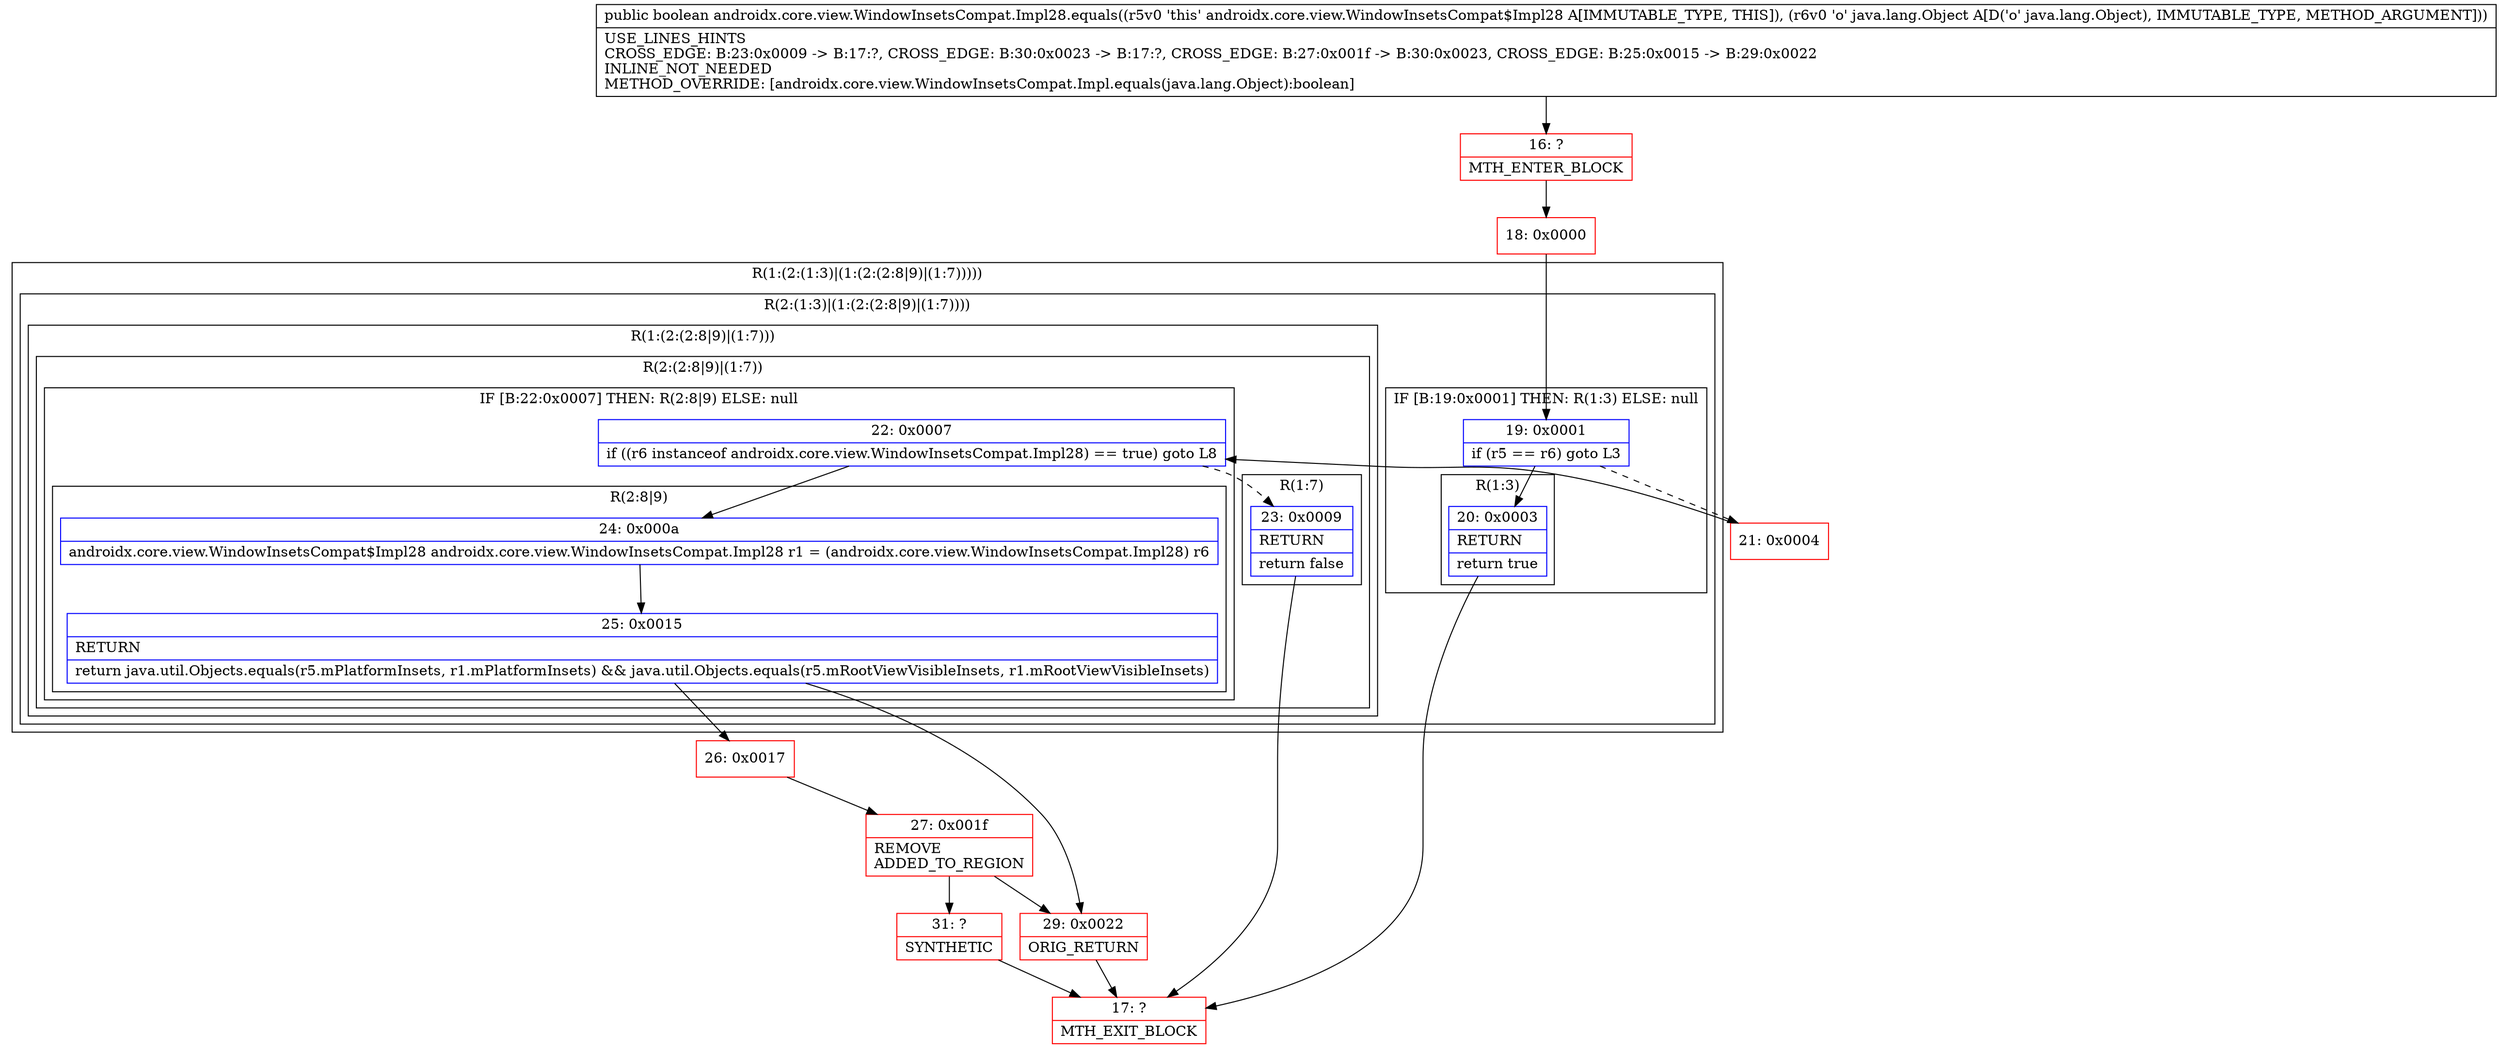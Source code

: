 digraph "CFG forandroidx.core.view.WindowInsetsCompat.Impl28.equals(Ljava\/lang\/Object;)Z" {
subgraph cluster_Region_48204804 {
label = "R(1:(2:(1:3)|(1:(2:(2:8|9)|(1:7)))))";
node [shape=record,color=blue];
subgraph cluster_Region_838217792 {
label = "R(2:(1:3)|(1:(2:(2:8|9)|(1:7))))";
node [shape=record,color=blue];
subgraph cluster_IfRegion_61180012 {
label = "IF [B:19:0x0001] THEN: R(1:3) ELSE: null";
node [shape=record,color=blue];
Node_19 [shape=record,label="{19\:\ 0x0001|if (r5 == r6) goto L3\l}"];
subgraph cluster_Region_1035698954 {
label = "R(1:3)";
node [shape=record,color=blue];
Node_20 [shape=record,label="{20\:\ 0x0003|RETURN\l|return true\l}"];
}
}
subgraph cluster_Region_1140492053 {
label = "R(1:(2:(2:8|9)|(1:7)))";
node [shape=record,color=blue];
subgraph cluster_Region_1133431578 {
label = "R(2:(2:8|9)|(1:7))";
node [shape=record,color=blue];
subgraph cluster_IfRegion_1825033711 {
label = "IF [B:22:0x0007] THEN: R(2:8|9) ELSE: null";
node [shape=record,color=blue];
Node_22 [shape=record,label="{22\:\ 0x0007|if ((r6 instanceof androidx.core.view.WindowInsetsCompat.Impl28) == true) goto L8\l}"];
subgraph cluster_Region_1936981021 {
label = "R(2:8|9)";
node [shape=record,color=blue];
Node_24 [shape=record,label="{24\:\ 0x000a|androidx.core.view.WindowInsetsCompat$Impl28 androidx.core.view.WindowInsetsCompat.Impl28 r1 = (androidx.core.view.WindowInsetsCompat.Impl28) r6\l}"];
Node_25 [shape=record,label="{25\:\ 0x0015|RETURN\l|return java.util.Objects.equals(r5.mPlatformInsets, r1.mPlatformInsets) && java.util.Objects.equals(r5.mRootViewVisibleInsets, r1.mRootViewVisibleInsets)\l}"];
}
}
subgraph cluster_Region_218472622 {
label = "R(1:7)";
node [shape=record,color=blue];
Node_23 [shape=record,label="{23\:\ 0x0009|RETURN\l|return false\l}"];
}
}
}
}
}
Node_16 [shape=record,color=red,label="{16\:\ ?|MTH_ENTER_BLOCK\l}"];
Node_18 [shape=record,color=red,label="{18\:\ 0x0000}"];
Node_17 [shape=record,color=red,label="{17\:\ ?|MTH_EXIT_BLOCK\l}"];
Node_21 [shape=record,color=red,label="{21\:\ 0x0004}"];
Node_26 [shape=record,color=red,label="{26\:\ 0x0017}"];
Node_27 [shape=record,color=red,label="{27\:\ 0x001f|REMOVE\lADDED_TO_REGION\l}"];
Node_31 [shape=record,color=red,label="{31\:\ ?|SYNTHETIC\l}"];
Node_29 [shape=record,color=red,label="{29\:\ 0x0022|ORIG_RETURN\l}"];
MethodNode[shape=record,label="{public boolean androidx.core.view.WindowInsetsCompat.Impl28.equals((r5v0 'this' androidx.core.view.WindowInsetsCompat$Impl28 A[IMMUTABLE_TYPE, THIS]), (r6v0 'o' java.lang.Object A[D('o' java.lang.Object), IMMUTABLE_TYPE, METHOD_ARGUMENT]))  | USE_LINES_HINTS\lCROSS_EDGE: B:23:0x0009 \-\> B:17:?, CROSS_EDGE: B:30:0x0023 \-\> B:17:?, CROSS_EDGE: B:27:0x001f \-\> B:30:0x0023, CROSS_EDGE: B:25:0x0015 \-\> B:29:0x0022\lINLINE_NOT_NEEDED\lMETHOD_OVERRIDE: [androidx.core.view.WindowInsetsCompat.Impl.equals(java.lang.Object):boolean]\l}"];
MethodNode -> Node_16;Node_19 -> Node_20;
Node_19 -> Node_21[style=dashed];
Node_20 -> Node_17;
Node_22 -> Node_23[style=dashed];
Node_22 -> Node_24;
Node_24 -> Node_25;
Node_25 -> Node_26;
Node_25 -> Node_29;
Node_23 -> Node_17;
Node_16 -> Node_18;
Node_18 -> Node_19;
Node_21 -> Node_22;
Node_26 -> Node_27;
Node_27 -> Node_29;
Node_27 -> Node_31;
Node_31 -> Node_17;
Node_29 -> Node_17;
}

